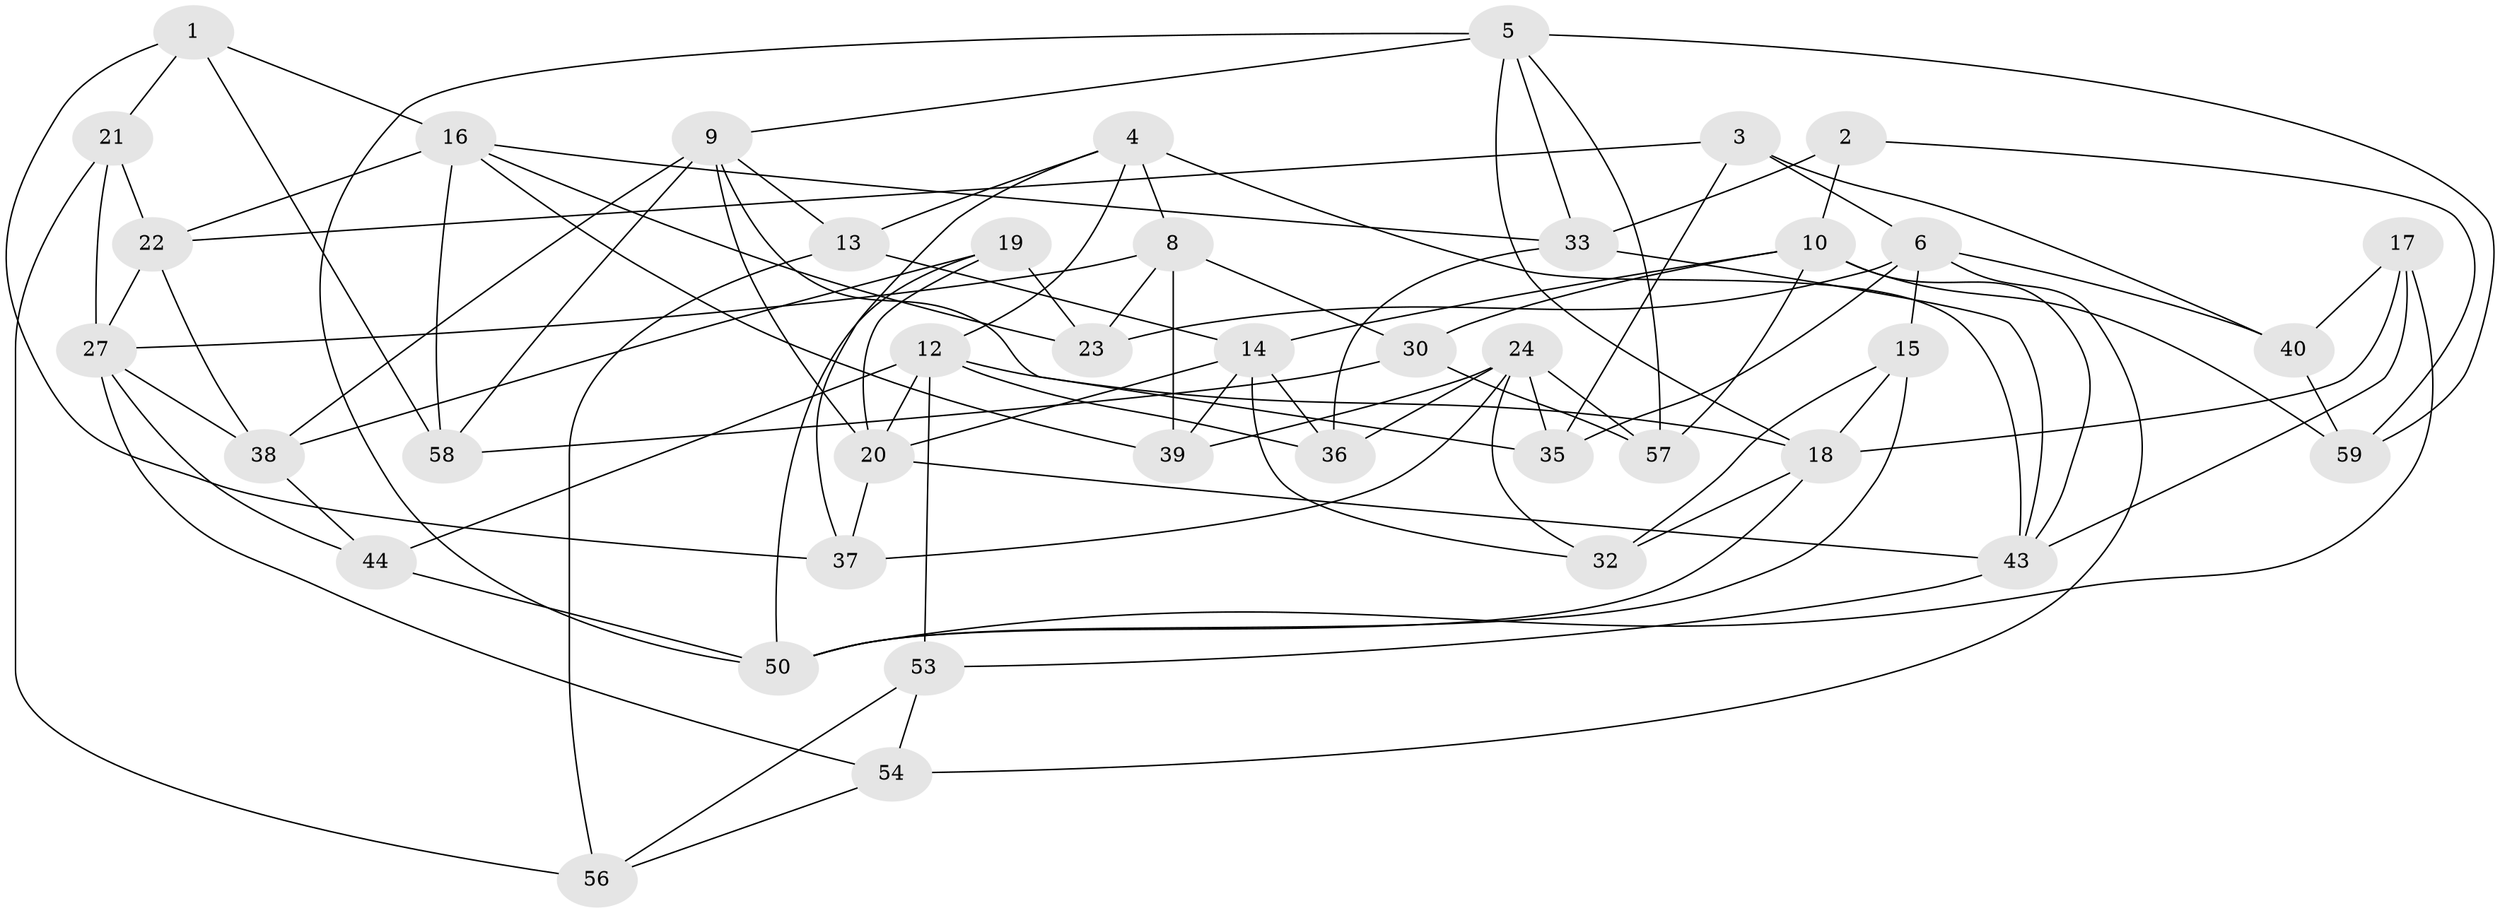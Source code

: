 // Generated by graph-tools (version 1.1) at 2025/52/02/27/25 19:52:31]
// undirected, 41 vertices, 97 edges
graph export_dot {
graph [start="1"]
  node [color=gray90,style=filled];
  1;
  2;
  3;
  4 [super="+7"];
  5 [super="+34"];
  6 [super="+11"];
  8 [super="+26"];
  9 [super="+29"];
  10 [super="+49"];
  12 [super="+31"];
  13;
  14 [super="+25"];
  15;
  16 [super="+45"];
  17;
  18 [super="+28"];
  19;
  20 [super="+52"];
  21;
  22 [super="+48"];
  23;
  24 [super="+51"];
  27 [super="+47"];
  30;
  32;
  33 [super="+42"];
  35;
  36;
  37;
  38 [super="+41"];
  39;
  40;
  43 [super="+46"];
  44;
  50 [super="+55"];
  53;
  54;
  56;
  57;
  58;
  59;
  1 -- 58;
  1 -- 21;
  1 -- 37;
  1 -- 16;
  2 -- 59;
  2 -- 33 [weight=2];
  2 -- 10;
  3 -- 40;
  3 -- 35;
  3 -- 6;
  3 -- 22;
  4 -- 37;
  4 -- 12;
  4 -- 8 [weight=2];
  4 -- 43;
  4 -- 13;
  5 -- 57;
  5 -- 59;
  5 -- 18;
  5 -- 33;
  5 -- 50;
  5 -- 9;
  6 -- 35;
  6 -- 40;
  6 -- 54;
  6 -- 23;
  6 -- 15;
  8 -- 30;
  8 -- 39;
  8 -- 27;
  8 -- 23;
  9 -- 38;
  9 -- 20;
  9 -- 58;
  9 -- 35;
  9 -- 13;
  10 -- 14;
  10 -- 30;
  10 -- 59;
  10 -- 57;
  10 -- 43;
  12 -- 44;
  12 -- 20;
  12 -- 18;
  12 -- 53;
  12 -- 36;
  13 -- 56;
  13 -- 14;
  14 -- 39;
  14 -- 32;
  14 -- 20;
  14 -- 36;
  15 -- 18;
  15 -- 32;
  15 -- 50;
  16 -- 23;
  16 -- 39;
  16 -- 58;
  16 -- 22;
  16 -- 33;
  17 -- 43;
  17 -- 40;
  17 -- 18;
  17 -- 50;
  18 -- 50;
  18 -- 32;
  19 -- 23;
  19 -- 38;
  19 -- 20;
  19 -- 50;
  20 -- 37;
  20 -- 43;
  21 -- 56;
  21 -- 22;
  21 -- 27;
  22 -- 38 [weight=2];
  22 -- 27;
  24 -- 36;
  24 -- 39;
  24 -- 32;
  24 -- 57;
  24 -- 35;
  24 -- 37;
  27 -- 44;
  27 -- 54;
  27 -- 38;
  30 -- 58;
  30 -- 57;
  33 -- 36;
  33 -- 43;
  38 -- 44;
  40 -- 59;
  43 -- 53;
  44 -- 50;
  53 -- 56;
  53 -- 54;
  54 -- 56;
}
